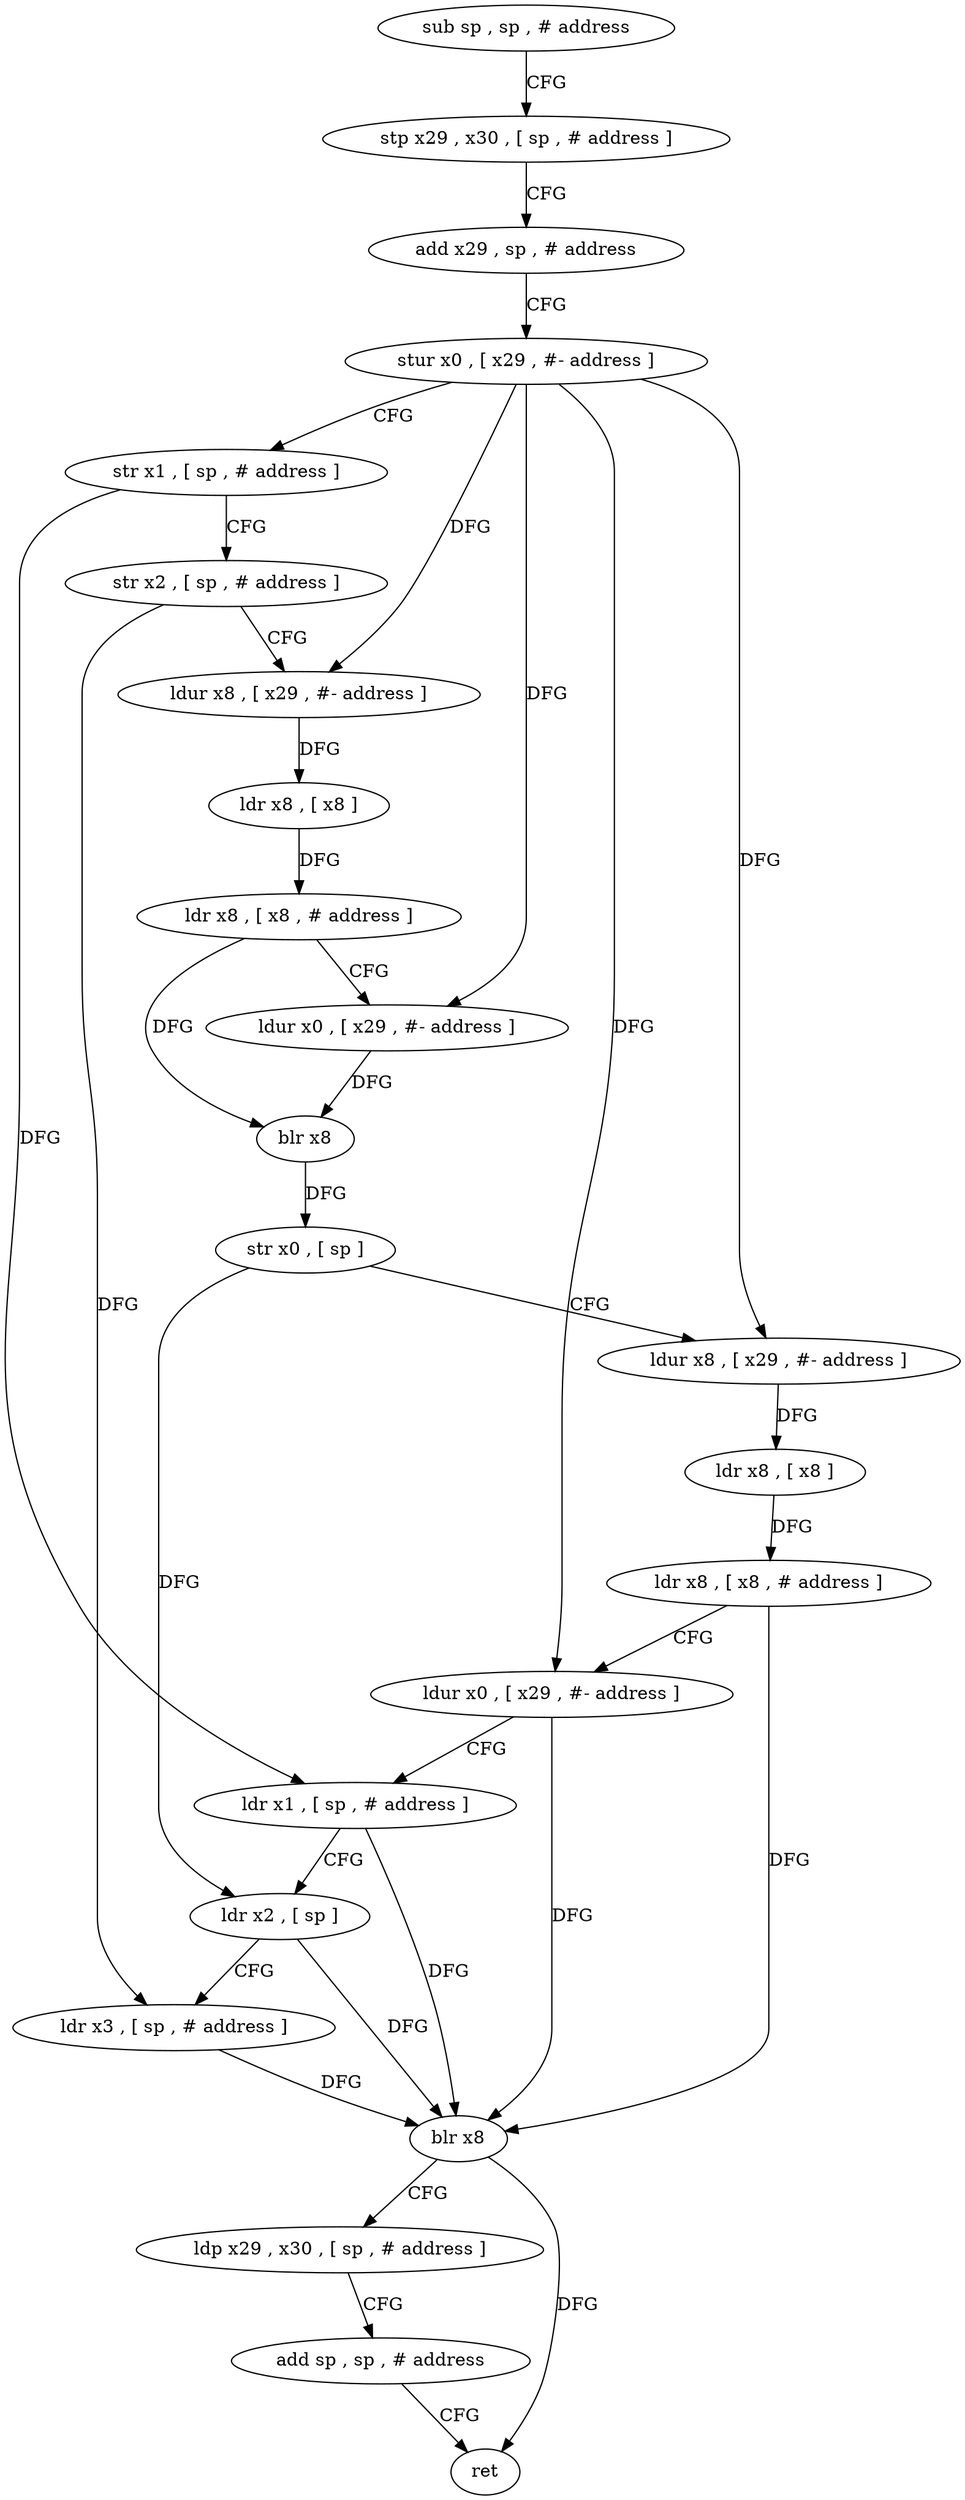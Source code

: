 digraph "func" {
"249944" [label = "sub sp , sp , # address" ]
"249948" [label = "stp x29 , x30 , [ sp , # address ]" ]
"249952" [label = "add x29 , sp , # address" ]
"249956" [label = "stur x0 , [ x29 , #- address ]" ]
"249960" [label = "str x1 , [ sp , # address ]" ]
"249964" [label = "str x2 , [ sp , # address ]" ]
"249968" [label = "ldur x8 , [ x29 , #- address ]" ]
"249972" [label = "ldr x8 , [ x8 ]" ]
"249976" [label = "ldr x8 , [ x8 , # address ]" ]
"249980" [label = "ldur x0 , [ x29 , #- address ]" ]
"249984" [label = "blr x8" ]
"249988" [label = "str x0 , [ sp ]" ]
"249992" [label = "ldur x8 , [ x29 , #- address ]" ]
"249996" [label = "ldr x8 , [ x8 ]" ]
"250000" [label = "ldr x8 , [ x8 , # address ]" ]
"250004" [label = "ldur x0 , [ x29 , #- address ]" ]
"250008" [label = "ldr x1 , [ sp , # address ]" ]
"250012" [label = "ldr x2 , [ sp ]" ]
"250016" [label = "ldr x3 , [ sp , # address ]" ]
"250020" [label = "blr x8" ]
"250024" [label = "ldp x29 , x30 , [ sp , # address ]" ]
"250028" [label = "add sp , sp , # address" ]
"250032" [label = "ret" ]
"249944" -> "249948" [ label = "CFG" ]
"249948" -> "249952" [ label = "CFG" ]
"249952" -> "249956" [ label = "CFG" ]
"249956" -> "249960" [ label = "CFG" ]
"249956" -> "249968" [ label = "DFG" ]
"249956" -> "249980" [ label = "DFG" ]
"249956" -> "249992" [ label = "DFG" ]
"249956" -> "250004" [ label = "DFG" ]
"249960" -> "249964" [ label = "CFG" ]
"249960" -> "250008" [ label = "DFG" ]
"249964" -> "249968" [ label = "CFG" ]
"249964" -> "250016" [ label = "DFG" ]
"249968" -> "249972" [ label = "DFG" ]
"249972" -> "249976" [ label = "DFG" ]
"249976" -> "249980" [ label = "CFG" ]
"249976" -> "249984" [ label = "DFG" ]
"249980" -> "249984" [ label = "DFG" ]
"249984" -> "249988" [ label = "DFG" ]
"249988" -> "249992" [ label = "CFG" ]
"249988" -> "250012" [ label = "DFG" ]
"249992" -> "249996" [ label = "DFG" ]
"249996" -> "250000" [ label = "DFG" ]
"250000" -> "250004" [ label = "CFG" ]
"250000" -> "250020" [ label = "DFG" ]
"250004" -> "250008" [ label = "CFG" ]
"250004" -> "250020" [ label = "DFG" ]
"250008" -> "250012" [ label = "CFG" ]
"250008" -> "250020" [ label = "DFG" ]
"250012" -> "250016" [ label = "CFG" ]
"250012" -> "250020" [ label = "DFG" ]
"250016" -> "250020" [ label = "DFG" ]
"250020" -> "250024" [ label = "CFG" ]
"250020" -> "250032" [ label = "DFG" ]
"250024" -> "250028" [ label = "CFG" ]
"250028" -> "250032" [ label = "CFG" ]
}
